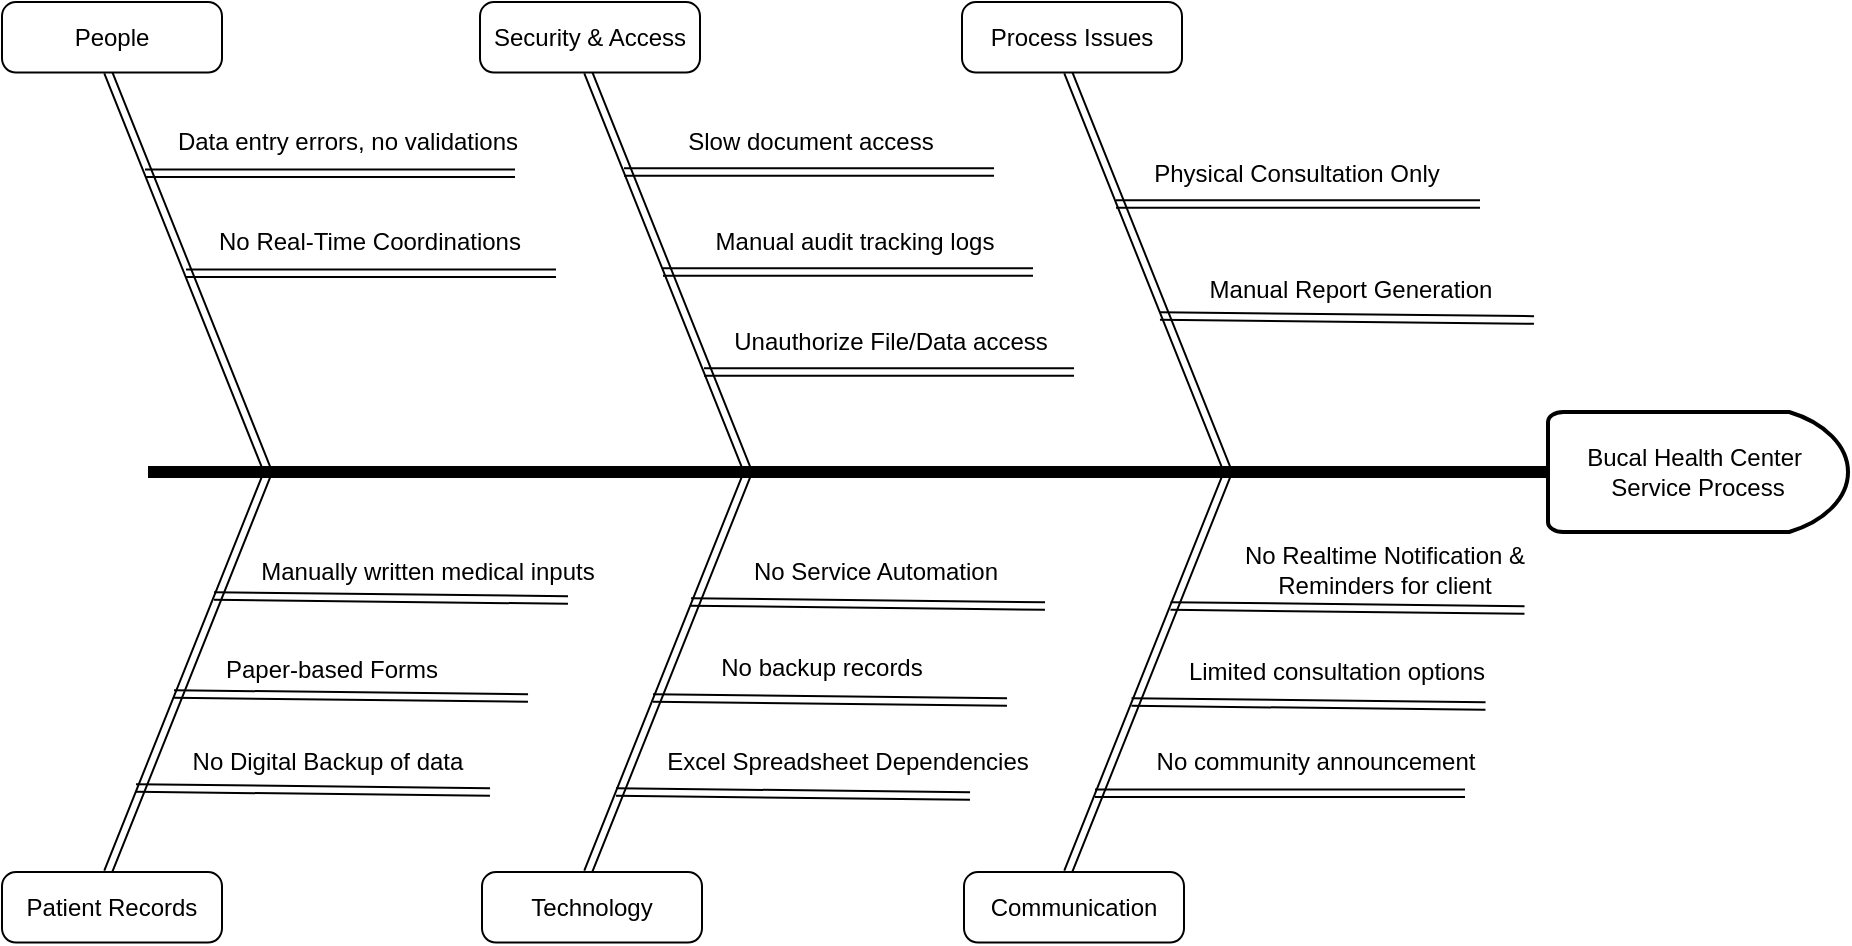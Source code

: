 <mxfile version="28.0.6">
  <diagram name="Page-1" id="d1T0N0BZ6peE7DD-UTyj">
    <mxGraphModel dx="2528" dy="999" grid="1" gridSize="10" guides="1" tooltips="1" connect="1" arrows="1" fold="1" page="1" pageScale="1" pageWidth="850" pageHeight="1100" math="0" shadow="0">
      <root>
        <mxCell id="0" />
        <mxCell id="1" parent="0" />
        <mxCell id="DQQrx0Ct2X9yzYMd326l-4" style="edgeStyle=orthogonalEdgeStyle;rounded=0;orthogonalLoop=1;jettySize=auto;html=1;exitX=0;exitY=0.5;exitDx=0;exitDy=0;exitPerimeter=0;strokeWidth=6;endArrow=none;endFill=0;" edge="1" parent="1" source="DQQrx0Ct2X9yzYMd326l-3">
          <mxGeometry relative="1" as="geometry">
            <mxPoint x="-260" y="440" as="targetPoint" />
          </mxGeometry>
        </mxCell>
        <mxCell id="DQQrx0Ct2X9yzYMd326l-3" value="Bucal Health Center&amp;nbsp;&lt;div&gt;Service Process&lt;/div&gt;" style="strokeWidth=2;html=1;shape=mxgraph.flowchart.delay;whiteSpace=wrap;" vertex="1" parent="1">
          <mxGeometry x="440" y="410" width="150" height="60" as="geometry" />
        </mxCell>
        <mxCell id="DQQrx0Ct2X9yzYMd326l-5" value="" style="shape=link;html=1;rounded=0;" edge="1" parent="1">
          <mxGeometry width="100" relative="1" as="geometry">
            <mxPoint x="280" y="440" as="sourcePoint" />
            <mxPoint x="200" y="240" as="targetPoint" />
          </mxGeometry>
        </mxCell>
        <mxCell id="DQQrx0Ct2X9yzYMd326l-6" value="" style="shape=link;html=1;rounded=0;" edge="1" parent="1">
          <mxGeometry width="100" relative="1" as="geometry">
            <mxPoint x="40" y="440" as="sourcePoint" />
            <mxPoint x="-40" y="240" as="targetPoint" />
          </mxGeometry>
        </mxCell>
        <mxCell id="DQQrx0Ct2X9yzYMd326l-7" value="" style="shape=link;html=1;rounded=0;" edge="1" parent="1">
          <mxGeometry width="100" relative="1" as="geometry">
            <mxPoint x="-200" y="440" as="sourcePoint" />
            <mxPoint x="-280" y="240" as="targetPoint" />
          </mxGeometry>
        </mxCell>
        <mxCell id="DQQrx0Ct2X9yzYMd326l-8" value="" style="shape=link;html=1;rounded=0;" edge="1" parent="1">
          <mxGeometry width="100" relative="1" as="geometry">
            <mxPoint x="-280" y="640" as="sourcePoint" />
            <mxPoint x="-200" y="440" as="targetPoint" />
          </mxGeometry>
        </mxCell>
        <mxCell id="DQQrx0Ct2X9yzYMd326l-9" value="" style="shape=link;html=1;rounded=0;" edge="1" parent="1">
          <mxGeometry width="100" relative="1" as="geometry">
            <mxPoint x="-40" y="640" as="sourcePoint" />
            <mxPoint x="40" y="440" as="targetPoint" />
          </mxGeometry>
        </mxCell>
        <mxCell id="DQQrx0Ct2X9yzYMd326l-10" value="" style="shape=link;html=1;rounded=0;" edge="1" parent="1">
          <mxGeometry width="100" relative="1" as="geometry">
            <mxPoint x="200" y="640" as="sourcePoint" />
            <mxPoint x="280" y="440" as="targetPoint" />
          </mxGeometry>
        </mxCell>
        <mxCell id="DQQrx0Ct2X9yzYMd326l-11" value="Process Issues" style="rounded=1;whiteSpace=wrap;html=1;absoluteArcSize=1;arcSize=14;strokeWidth=1;" vertex="1" parent="1">
          <mxGeometry x="147" y="205" width="110" height="35.26" as="geometry" />
        </mxCell>
        <mxCell id="DQQrx0Ct2X9yzYMd326l-12" value="Security &amp;amp; Access" style="rounded=1;whiteSpace=wrap;html=1;absoluteArcSize=1;arcSize=14;strokeWidth=1;" vertex="1" parent="1">
          <mxGeometry x="-94" y="205" width="110" height="35.26" as="geometry" />
        </mxCell>
        <mxCell id="DQQrx0Ct2X9yzYMd326l-13" value="Communication" style="rounded=1;whiteSpace=wrap;html=1;absoluteArcSize=1;arcSize=14;strokeWidth=1;" vertex="1" parent="1">
          <mxGeometry x="148" y="640" width="110" height="35.26" as="geometry" />
        </mxCell>
        <mxCell id="DQQrx0Ct2X9yzYMd326l-14" value="Technology" style="rounded=1;whiteSpace=wrap;html=1;absoluteArcSize=1;arcSize=14;strokeWidth=1;" vertex="1" parent="1">
          <mxGeometry x="-93" y="640" width="110" height="35.26" as="geometry" />
        </mxCell>
        <mxCell id="DQQrx0Ct2X9yzYMd326l-15" value="People" style="rounded=1;whiteSpace=wrap;html=1;absoluteArcSize=1;arcSize=14;strokeWidth=1;" vertex="1" parent="1">
          <mxGeometry x="-333" y="205" width="110" height="35.26" as="geometry" />
        </mxCell>
        <mxCell id="DQQrx0Ct2X9yzYMd326l-16" value="Patient Records" style="rounded=1;whiteSpace=wrap;html=1;absoluteArcSize=1;arcSize=14;strokeWidth=1;" vertex="1" parent="1">
          <mxGeometry x="-333" y="640" width="110" height="35.26" as="geometry" />
        </mxCell>
        <mxCell id="DQQrx0Ct2X9yzYMd326l-18" value="" style="shape=link;html=1;rounded=0;width=3.793;exitX=1;exitY=1;exitDx=0;exitDy=0;" edge="1" parent="1" source="DQQrx0Ct2X9yzYMd326l-21">
          <mxGeometry width="100" relative="1" as="geometry">
            <mxPoint x="324" y="306" as="sourcePoint" />
            <mxPoint x="224" y="306" as="targetPoint" />
          </mxGeometry>
        </mxCell>
        <mxCell id="DQQrx0Ct2X9yzYMd326l-19" value="" style="shape=link;html=1;rounded=0;width=3.793;exitX=1;exitY=1;exitDx=0;exitDy=0;" edge="1" parent="1" source="DQQrx0Ct2X9yzYMd326l-22">
          <mxGeometry width="100" relative="1" as="geometry">
            <mxPoint x="346" y="362" as="sourcePoint" />
            <mxPoint x="246" y="362" as="targetPoint" />
          </mxGeometry>
        </mxCell>
        <mxCell id="DQQrx0Ct2X9yzYMd326l-21" value="Physical Consultation Only" style="text;html=1;align=center;verticalAlign=middle;whiteSpace=wrap;rounded=0;" vertex="1" parent="1">
          <mxGeometry x="223" y="276" width="183" height="30" as="geometry" />
        </mxCell>
        <mxCell id="DQQrx0Ct2X9yzYMd326l-22" value="Manual Report Generation" style="text;html=1;align=center;verticalAlign=middle;whiteSpace=wrap;rounded=0;" vertex="1" parent="1">
          <mxGeometry x="250" y="334" width="183" height="30" as="geometry" />
        </mxCell>
        <mxCell id="DQQrx0Ct2X9yzYMd326l-24" value="" style="shape=link;html=1;rounded=0;width=3.793;exitX=1;exitY=1;exitDx=0;exitDy=0;" edge="1" parent="1">
          <mxGeometry width="100" relative="1" as="geometry">
            <mxPoint x="428.25" y="509" as="sourcePoint" />
            <mxPoint x="251.25" y="507" as="targetPoint" />
          </mxGeometry>
        </mxCell>
        <mxCell id="DQQrx0Ct2X9yzYMd326l-25" value="No Realtime Notification &amp;amp; Reminders for client" style="text;html=1;align=center;verticalAlign=middle;whiteSpace=wrap;rounded=0;" vertex="1" parent="1">
          <mxGeometry x="262.25" y="474" width="193" height="30" as="geometry" />
        </mxCell>
        <mxCell id="DQQrx0Ct2X9yzYMd326l-27" value="" style="shape=link;html=1;rounded=0;width=3.793;exitX=1;exitY=1;exitDx=0;exitDy=0;" edge="1" parent="1">
          <mxGeometry width="100" relative="1" as="geometry">
            <mxPoint x="408.75" y="557" as="sourcePoint" />
            <mxPoint x="231.75" y="555" as="targetPoint" />
          </mxGeometry>
        </mxCell>
        <mxCell id="DQQrx0Ct2X9yzYMd326l-28" value="Limited consultation options" style="text;html=1;align=center;verticalAlign=middle;whiteSpace=wrap;rounded=0;" vertex="1" parent="1">
          <mxGeometry x="237.75" y="525" width="193" height="30" as="geometry" />
        </mxCell>
        <mxCell id="DQQrx0Ct2X9yzYMd326l-29" value="" style="shape=link;html=1;rounded=0;width=3.793;exitX=1;exitY=1;exitDx=0;exitDy=0;" edge="1" parent="1">
          <mxGeometry width="100" relative="1" as="geometry">
            <mxPoint x="151" y="602" as="sourcePoint" />
            <mxPoint x="-26" y="600" as="targetPoint" />
          </mxGeometry>
        </mxCell>
        <mxCell id="DQQrx0Ct2X9yzYMd326l-30" value="Excel Spreadsheet Dependencies" style="text;html=1;align=center;verticalAlign=middle;whiteSpace=wrap;rounded=0;" vertex="1" parent="1">
          <mxGeometry x="-20" y="570" width="220" height="30" as="geometry" />
        </mxCell>
        <mxCell id="DQQrx0Ct2X9yzYMd326l-31" value="" style="shape=link;html=1;rounded=0;width=3.793;exitX=1;exitY=1;exitDx=0;exitDy=0;" edge="1" parent="1">
          <mxGeometry width="100" relative="1" as="geometry">
            <mxPoint x="169.5" y="555" as="sourcePoint" />
            <mxPoint x="-7.5" y="553" as="targetPoint" />
          </mxGeometry>
        </mxCell>
        <mxCell id="DQQrx0Ct2X9yzYMd326l-32" value="No backup records" style="text;html=1;align=center;verticalAlign=middle;whiteSpace=wrap;rounded=0;" vertex="1" parent="1">
          <mxGeometry x="12" y="523" width="130" height="30" as="geometry" />
        </mxCell>
        <mxCell id="DQQrx0Ct2X9yzYMd326l-33" value="" style="shape=link;html=1;rounded=0;width=3.793;exitX=1;exitY=1;exitDx=0;exitDy=0;" edge="1" parent="1">
          <mxGeometry width="100" relative="1" as="geometry">
            <mxPoint x="188.5" y="507" as="sourcePoint" />
            <mxPoint x="11.5" y="505" as="targetPoint" />
          </mxGeometry>
        </mxCell>
        <mxCell id="DQQrx0Ct2X9yzYMd326l-34" value="No Service Automation" style="text;html=1;align=center;verticalAlign=middle;whiteSpace=wrap;rounded=0;" vertex="1" parent="1">
          <mxGeometry x="39" y="475" width="130" height="29" as="geometry" />
        </mxCell>
        <mxCell id="DQQrx0Ct2X9yzYMd326l-35" value="" style="shape=link;html=1;rounded=0;width=3.793;exitX=1;exitY=1;exitDx=0;exitDy=0;" edge="1" source="DQQrx0Ct2X9yzYMd326l-36" parent="1">
          <mxGeometry width="100" relative="1" as="geometry">
            <mxPoint x="118" y="390" as="sourcePoint" />
            <mxPoint x="18" y="390" as="targetPoint" />
          </mxGeometry>
        </mxCell>
        <mxCell id="DQQrx0Ct2X9yzYMd326l-36" value="Unauthorize File/Data access" style="text;html=1;align=center;verticalAlign=middle;whiteSpace=wrap;rounded=0;" vertex="1" parent="1">
          <mxGeometry x="20" y="360" width="183" height="30" as="geometry" />
        </mxCell>
        <mxCell id="DQQrx0Ct2X9yzYMd326l-37" value="" style="shape=link;html=1;rounded=0;width=3.793;exitX=1;exitY=1;exitDx=0;exitDy=0;" edge="1" parent="1">
          <mxGeometry width="100" relative="1" as="geometry">
            <mxPoint x="182.5" y="340.0" as="sourcePoint" />
            <mxPoint x="-2.5" y="340" as="targetPoint" />
          </mxGeometry>
        </mxCell>
        <mxCell id="DQQrx0Ct2X9yzYMd326l-38" value="Manual audit tracking logs" style="text;html=1;align=center;verticalAlign=middle;whiteSpace=wrap;rounded=0;" vertex="1" parent="1">
          <mxGeometry x="1.5" y="310" width="183" height="30" as="geometry" />
        </mxCell>
        <mxCell id="DQQrx0Ct2X9yzYMd326l-39" value="" style="shape=link;html=1;rounded=0;width=3.793;exitX=1;exitY=1;exitDx=0;exitDy=0;" edge="1" parent="1">
          <mxGeometry width="100" relative="1" as="geometry">
            <mxPoint x="163" y="290.0" as="sourcePoint" />
            <mxPoint x="-22" y="290" as="targetPoint" />
          </mxGeometry>
        </mxCell>
        <mxCell id="DQQrx0Ct2X9yzYMd326l-40" value="Slow document access" style="text;html=1;align=center;verticalAlign=middle;whiteSpace=wrap;rounded=0;" vertex="1" parent="1">
          <mxGeometry x="-20" y="260" width="183" height="30" as="geometry" />
        </mxCell>
        <mxCell id="DQQrx0Ct2X9yzYMd326l-41" value="" style="shape=link;html=1;rounded=0;width=3.793;exitX=1;exitY=1;exitDx=0;exitDy=0;" edge="1" parent="1">
          <mxGeometry width="100" relative="1" as="geometry">
            <mxPoint x="-89" y="600" as="sourcePoint" />
            <mxPoint x="-266" y="598" as="targetPoint" />
          </mxGeometry>
        </mxCell>
        <mxCell id="DQQrx0Ct2X9yzYMd326l-42" value="No Digital Backup of data" style="text;html=1;align=center;verticalAlign=middle;whiteSpace=wrap;rounded=0;" vertex="1" parent="1">
          <mxGeometry x="-280" y="570" width="220" height="30" as="geometry" />
        </mxCell>
        <mxCell id="DQQrx0Ct2X9yzYMd326l-43" value="" style="shape=link;html=1;rounded=0;width=3.793;exitX=1;exitY=1;exitDx=0;exitDy=0;" edge="1" parent="1">
          <mxGeometry width="100" relative="1" as="geometry">
            <mxPoint x="-70" y="553" as="sourcePoint" />
            <mxPoint x="-247" y="551" as="targetPoint" />
          </mxGeometry>
        </mxCell>
        <mxCell id="DQQrx0Ct2X9yzYMd326l-44" value="Paper-based Forms" style="text;html=1;align=center;verticalAlign=middle;whiteSpace=wrap;rounded=0;" vertex="1" parent="1">
          <mxGeometry x="-278" y="524" width="220" height="30" as="geometry" />
        </mxCell>
        <mxCell id="DQQrx0Ct2X9yzYMd326l-45" value="" style="shape=link;html=1;rounded=0;width=3.793;exitX=1;exitY=1;exitDx=0;exitDy=0;" edge="1" parent="1">
          <mxGeometry width="100" relative="1" as="geometry">
            <mxPoint x="-50" y="504" as="sourcePoint" />
            <mxPoint x="-227" y="502" as="targetPoint" />
          </mxGeometry>
        </mxCell>
        <mxCell id="DQQrx0Ct2X9yzYMd326l-46" value="Manually written medical inputs" style="text;html=1;align=center;verticalAlign=middle;whiteSpace=wrap;rounded=0;" vertex="1" parent="1">
          <mxGeometry x="-230" y="474.5" width="220" height="30" as="geometry" />
        </mxCell>
        <mxCell id="DQQrx0Ct2X9yzYMd326l-47" value="" style="shape=link;html=1;rounded=0;width=3.793;exitX=1;exitY=1;exitDx=0;exitDy=0;" edge="1" parent="1">
          <mxGeometry width="100" relative="1" as="geometry">
            <mxPoint x="-76.5" y="290.66" as="sourcePoint" />
            <mxPoint x="-261.5" y="290.66" as="targetPoint" />
          </mxGeometry>
        </mxCell>
        <mxCell id="DQQrx0Ct2X9yzYMd326l-48" value="Data entry errors, no validations" style="text;html=1;align=center;verticalAlign=middle;whiteSpace=wrap;rounded=0;" vertex="1" parent="1">
          <mxGeometry x="-261.5" y="260" width="201.5" height="30" as="geometry" />
        </mxCell>
        <mxCell id="DQQrx0Ct2X9yzYMd326l-50" value="" style="shape=link;html=1;rounded=0;width=3.793;exitX=1;exitY=1;exitDx=0;exitDy=0;" edge="1" parent="1">
          <mxGeometry width="100" relative="1" as="geometry">
            <mxPoint x="-56" y="340.66" as="sourcePoint" />
            <mxPoint x="-241" y="340.66" as="targetPoint" />
          </mxGeometry>
        </mxCell>
        <mxCell id="DQQrx0Ct2X9yzYMd326l-51" value="No Real-Time Coordinations" style="text;html=1;align=center;verticalAlign=middle;whiteSpace=wrap;rounded=0;" vertex="1" parent="1">
          <mxGeometry x="-250" y="310" width="201.5" height="30" as="geometry" />
        </mxCell>
        <mxCell id="DQQrx0Ct2X9yzYMd326l-52" value="" style="shape=link;html=1;rounded=0;width=3.793;exitX=1;exitY=1;exitDx=0;exitDy=0;" edge="1" parent="1">
          <mxGeometry width="100" relative="1" as="geometry">
            <mxPoint x="398.5" y="600.66" as="sourcePoint" />
            <mxPoint x="213.5" y="600.66" as="targetPoint" />
          </mxGeometry>
        </mxCell>
        <mxCell id="DQQrx0Ct2X9yzYMd326l-53" value="No community announcement" style="text;html=1;align=center;verticalAlign=middle;whiteSpace=wrap;rounded=0;" vertex="1" parent="1">
          <mxGeometry x="223" y="570" width="201.5" height="30" as="geometry" />
        </mxCell>
      </root>
    </mxGraphModel>
  </diagram>
</mxfile>
